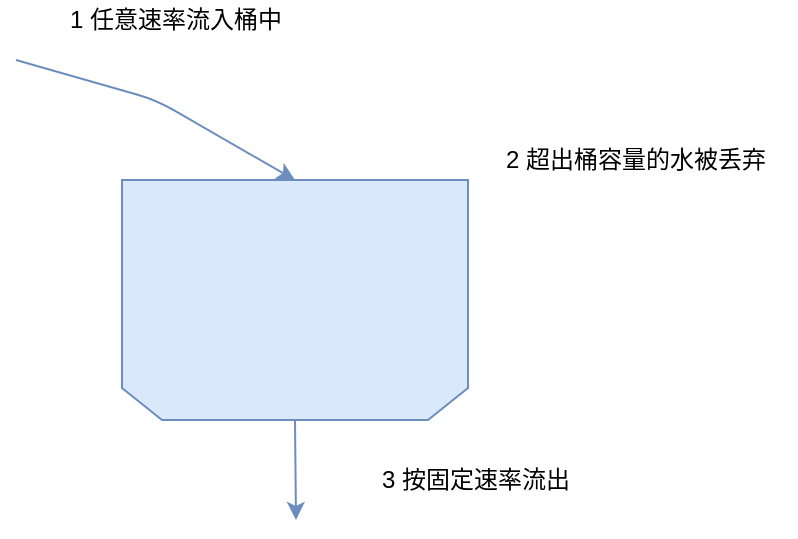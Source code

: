 <mxfile version="12.3.2" type="device" pages="1"><diagram id="5R7kl5TfhtkyOuTVZJRU" name="Page-1"><mxGraphModel dx="946" dy="600" grid="1" gridSize="10" guides="1" tooltips="1" connect="1" arrows="1" fold="1" page="1" pageScale="1" pageWidth="827" pageHeight="1169" math="0" shadow="0"><root><mxCell id="0"/><mxCell id="1" parent="0"/><mxCell id="tuI-Cwv-6d88HOQ1Ss8K-3" value="" style="shape=loopLimit;whiteSpace=wrap;html=1;rotation=-180;fillColor=#dae8fc;strokeColor=#6c8ebf;" vertex="1" parent="1"><mxGeometry x="313" y="150" width="173" height="120" as="geometry"/></mxCell><mxCell id="tuI-Cwv-6d88HOQ1Ss8K-6" value="" style="endArrow=classic;html=1;entryX=0.5;entryY=1;entryDx=0;entryDy=0;fillColor=#dae8fc;strokeColor=#6c8ebf;" edge="1" parent="1" target="tuI-Cwv-6d88HOQ1Ss8K-3"><mxGeometry width="50" height="50" relative="1" as="geometry"><mxPoint x="260" y="90" as="sourcePoint"/><mxPoint x="310" y="80" as="targetPoint"/><Array as="points"><mxPoint x="330" y="110"/></Array></mxGeometry></mxCell><mxCell id="tuI-Cwv-6d88HOQ1Ss8K-7" value="1 任意速率流入桶中" style="text;html=1;strokeColor=none;fillColor=none;align=center;verticalAlign=middle;whiteSpace=wrap;rounded=0;" vertex="1" parent="1"><mxGeometry x="280" y="60" width="120" height="20" as="geometry"/></mxCell><mxCell id="tuI-Cwv-6d88HOQ1Ss8K-11" value="" style="endArrow=classic;html=1;exitX=0.5;exitY=0;exitDx=0;exitDy=0;fillColor=#dae8fc;strokeColor=#6c8ebf;" edge="1" parent="1" source="tuI-Cwv-6d88HOQ1Ss8K-3"><mxGeometry width="50" height="50" relative="1" as="geometry"><mxPoint x="430" y="360" as="sourcePoint"/><mxPoint x="400" y="320" as="targetPoint"/></mxGeometry></mxCell><mxCell id="tuI-Cwv-6d88HOQ1Ss8K-12" value="3 按固定速率流出" style="text;html=1;strokeColor=none;fillColor=none;align=center;verticalAlign=middle;whiteSpace=wrap;rounded=0;" vertex="1" parent="1"><mxGeometry x="430" y="290" width="120" height="20" as="geometry"/></mxCell><mxCell id="tuI-Cwv-6d88HOQ1Ss8K-15" value="&lt;span style=&quot;color: rgb(0 , 0 , 0) ; background-color: rgb(255 , 255 , 255)&quot;&gt;2 超出桶容量的水被丢弃&lt;/span&gt;" style="text;html=1;strokeColor=none;fillColor=none;align=center;verticalAlign=middle;whiteSpace=wrap;rounded=0;fontColor=#DAE8FC;" vertex="1" parent="1"><mxGeometry x="490" y="130" width="160" height="20" as="geometry"/></mxCell></root></mxGraphModel></diagram></mxfile>